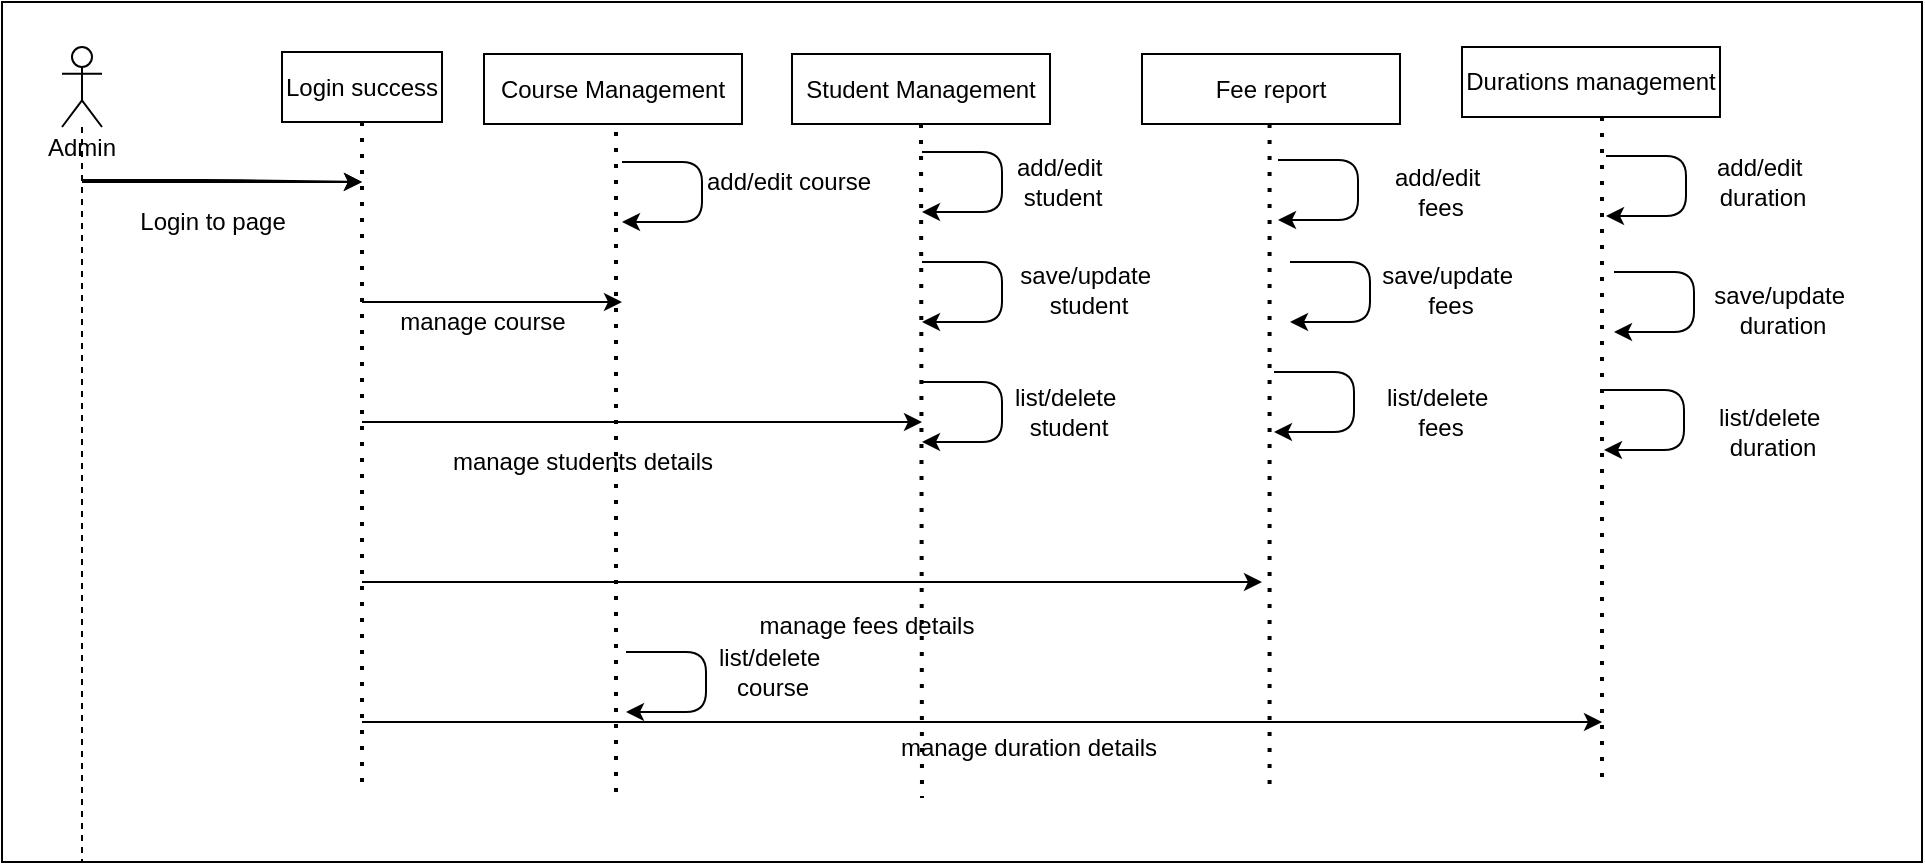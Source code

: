 <mxfile version="14.8.0" type="github"><diagram id="yQ6FWxqo-vHbF73nfc79" name="Page-1"><mxGraphModel dx="1056" dy="516" grid="1" gridSize="10" guides="1" tooltips="1" connect="1" arrows="1" fold="1" page="1" pageScale="1" pageWidth="850" pageHeight="1100" math="0" shadow="0"><root><mxCell id="0"/><mxCell id="1" parent="0"/><mxCell id="R22VH7pEPT0zb_ihm2wh-2" value="Login success" style="rounded=0;whiteSpace=wrap;html=1;" vertex="1" parent="1"><mxGeometry x="170" y="95" width="80" height="35" as="geometry"/></mxCell><mxCell id="R22VH7pEPT0zb_ihm2wh-3" value="Course Management" style="rounded=0;whiteSpace=wrap;html=1;" vertex="1" parent="1"><mxGeometry x="271" y="96" width="129" height="35" as="geometry"/></mxCell><mxCell id="R22VH7pEPT0zb_ihm2wh-7" value="Student Management" style="rounded=0;whiteSpace=wrap;html=1;" vertex="1" parent="1"><mxGeometry x="425" y="96" width="129" height="35" as="geometry"/></mxCell><mxCell id="R22VH7pEPT0zb_ihm2wh-8" value="Fee report" style="rounded=0;whiteSpace=wrap;html=1;" vertex="1" parent="1"><mxGeometry x="600" y="96" width="129" height="35" as="geometry"/></mxCell><mxCell id="R22VH7pEPT0zb_ihm2wh-9" value="Durations management" style="rounded=0;whiteSpace=wrap;html=1;" vertex="1" parent="1"><mxGeometry x="760" y="92.5" width="129" height="35" as="geometry"/></mxCell><mxCell id="R22VH7pEPT0zb_ihm2wh-12" value="Admin" style="shape=umlLifeline;participant=umlActor;perimeter=lifelinePerimeter;whiteSpace=wrap;html=1;container=1;collapsible=0;recursiveResize=0;verticalAlign=top;spacingTop=36;outlineConnect=0;" vertex="1" parent="1"><mxGeometry x="60" y="92.5" width="20" height="407.5" as="geometry"/></mxCell><mxCell id="R22VH7pEPT0zb_ihm2wh-13" value="" style="endArrow=none;dashed=1;html=1;dashPattern=1 3;strokeWidth=2;exitX=0.5;exitY=1;exitDx=0;exitDy=0;" edge="1" parent="1" source="R22VH7pEPT0zb_ihm2wh-2"><mxGeometry width="50" height="50" relative="1" as="geometry"><mxPoint x="460" y="-60" as="sourcePoint"/><mxPoint x="210" y="460" as="targetPoint"/></mxGeometry></mxCell><mxCell id="R22VH7pEPT0zb_ihm2wh-14" value="" style="endArrow=none;dashed=1;html=1;dashPattern=1 3;strokeWidth=2;exitX=0.5;exitY=1;exitDx=0;exitDy=0;" edge="1" parent="1"><mxGeometry width="50" height="50" relative="1" as="geometry"><mxPoint x="337" y="135.0" as="sourcePoint"/><mxPoint x="337" y="465" as="targetPoint"/></mxGeometry></mxCell><mxCell id="R22VH7pEPT0zb_ihm2wh-15" value="" style="endArrow=none;dashed=1;html=1;dashPattern=1 3;strokeWidth=2;exitX=0.5;exitY=1;exitDx=0;exitDy=0;" edge="1" parent="1" source="R22VH7pEPT0zb_ihm2wh-7"><mxGeometry width="50" height="50" relative="1" as="geometry"><mxPoint x="515" y="138.0" as="sourcePoint"/><mxPoint x="490" y="468" as="targetPoint"/></mxGeometry></mxCell><mxCell id="R22VH7pEPT0zb_ihm2wh-16" value="" style="endArrow=none;dashed=1;html=1;dashPattern=1 3;strokeWidth=2;exitX=0.5;exitY=1;exitDx=0;exitDy=0;" edge="1" parent="1"><mxGeometry width="50" height="50" relative="1" as="geometry"><mxPoint x="663.79" y="131.0" as="sourcePoint"/><mxPoint x="663.79" y="461" as="targetPoint"/></mxGeometry></mxCell><mxCell id="R22VH7pEPT0zb_ihm2wh-17" value="" style="endArrow=none;dashed=1;html=1;dashPattern=1 3;strokeWidth=2;exitX=0.5;exitY=1;exitDx=0;exitDy=0;" edge="1" parent="1"><mxGeometry width="50" height="50" relative="1" as="geometry"><mxPoint x="830.0" y="127.5" as="sourcePoint"/><mxPoint x="830.0" y="457.5" as="targetPoint"/></mxGeometry></mxCell><mxCell id="R22VH7pEPT0zb_ihm2wh-18" value="" style="endArrow=classic;html=1;" edge="1" parent="1" source="R22VH7pEPT0zb_ihm2wh-12"><mxGeometry width="50" height="50" relative="1" as="geometry"><mxPoint x="460" y="210" as="sourcePoint"/><mxPoint x="210" y="160" as="targetPoint"/></mxGeometry></mxCell><mxCell id="R22VH7pEPT0zb_ihm2wh-20" value="Login to page" style="text;html=1;align=center;verticalAlign=middle;resizable=0;points=[];autosize=1;strokeColor=none;" vertex="1" parent="1"><mxGeometry x="90" y="170" width="90" height="20" as="geometry"/></mxCell><mxCell id="R22VH7pEPT0zb_ihm2wh-25" value="" style="endArrow=classic;html=1;" edge="1" parent="1" source="R22VH7pEPT0zb_ihm2wh-12"><mxGeometry width="50" height="50" relative="1" as="geometry"><mxPoint x="69.071" y="160" as="sourcePoint"/><mxPoint x="210" y="160" as="targetPoint"/><Array as="points"><mxPoint x="140" y="159"/></Array></mxGeometry></mxCell><mxCell id="R22VH7pEPT0zb_ihm2wh-29" value="" style="endArrow=classic;html=1;" edge="1" parent="1"><mxGeometry width="50" height="50" relative="1" as="geometry"><mxPoint x="210" y="360" as="sourcePoint"/><mxPoint x="660" y="360" as="targetPoint"/></mxGeometry></mxCell><mxCell id="R22VH7pEPT0zb_ihm2wh-35" value="" style="endArrow=classic;html=1;" edge="1" parent="1"><mxGeometry width="50" height="50" relative="1" as="geometry"><mxPoint x="340" y="150" as="sourcePoint"/><mxPoint x="340" y="180" as="targetPoint"/><Array as="points"><mxPoint x="380" y="150"/><mxPoint x="380" y="180"/></Array></mxGeometry></mxCell><mxCell id="R22VH7pEPT0zb_ihm2wh-36" value="" style="endArrow=classic;html=1;" edge="1" parent="1"><mxGeometry width="50" height="50" relative="1" as="geometry"><mxPoint x="210" y="280" as="sourcePoint"/><mxPoint x="490" y="280" as="targetPoint"/></mxGeometry></mxCell><mxCell id="R22VH7pEPT0zb_ihm2wh-37" value="" style="endArrow=classic;html=1;" edge="1" parent="1"><mxGeometry width="50" height="50" relative="1" as="geometry"><mxPoint x="210" y="220" as="sourcePoint"/><mxPoint x="340" y="220" as="targetPoint"/></mxGeometry></mxCell><mxCell id="R22VH7pEPT0zb_ihm2wh-38" value="" style="endArrow=classic;html=1;" edge="1" parent="1"><mxGeometry width="50" height="50" relative="1" as="geometry"><mxPoint x="210" y="430" as="sourcePoint"/><mxPoint x="830" y="430" as="targetPoint"/></mxGeometry></mxCell><mxCell id="R22VH7pEPT0zb_ihm2wh-39" value="manage course" style="text;html=1;align=center;verticalAlign=middle;resizable=0;points=[];autosize=1;strokeColor=none;" vertex="1" parent="1"><mxGeometry x="220" y="220" width="100" height="20" as="geometry"/></mxCell><mxCell id="R22VH7pEPT0zb_ihm2wh-40" value="manage students details" style="text;html=1;align=center;verticalAlign=middle;resizable=0;points=[];autosize=1;strokeColor=none;" vertex="1" parent="1"><mxGeometry x="245" y="290" width="150" height="20" as="geometry"/></mxCell><mxCell id="R22VH7pEPT0zb_ihm2wh-41" value="manage fees details" style="text;html=1;align=center;verticalAlign=middle;resizable=0;points=[];autosize=1;strokeColor=none;" vertex="1" parent="1"><mxGeometry x="402" y="372" width="120" height="20" as="geometry"/></mxCell><mxCell id="R22VH7pEPT0zb_ihm2wh-42" value="manage duration details" style="text;html=1;align=center;verticalAlign=middle;resizable=0;points=[];autosize=1;strokeColor=none;" vertex="1" parent="1"><mxGeometry x="473" y="433" width="140" height="20" as="geometry"/></mxCell><mxCell id="R22VH7pEPT0zb_ihm2wh-43" value="" style="endArrow=classic;html=1;" edge="1" parent="1"><mxGeometry width="50" height="50" relative="1" as="geometry"><mxPoint x="490" y="145" as="sourcePoint"/><mxPoint x="490" y="175" as="targetPoint"/><Array as="points"><mxPoint x="530" y="145"/><mxPoint x="530" y="175"/></Array></mxGeometry></mxCell><mxCell id="R22VH7pEPT0zb_ihm2wh-44" value="" style="endArrow=classic;html=1;" edge="1" parent="1"><mxGeometry width="50" height="50" relative="1" as="geometry"><mxPoint x="490" y="200" as="sourcePoint"/><mxPoint x="490" y="230" as="targetPoint"/><Array as="points"><mxPoint x="530" y="200"/><mxPoint x="530" y="230"/></Array></mxGeometry></mxCell><mxCell id="R22VH7pEPT0zb_ihm2wh-45" value="" style="endArrow=classic;html=1;" edge="1" parent="1"><mxGeometry width="50" height="50" relative="1" as="geometry"><mxPoint x="490" y="260" as="sourcePoint"/><mxPoint x="490" y="290" as="targetPoint"/><Array as="points"><mxPoint x="530" y="260"/><mxPoint x="530" y="290"/></Array></mxGeometry></mxCell><mxCell id="R22VH7pEPT0zb_ihm2wh-47" value="add/edit course" style="text;html=1;align=center;verticalAlign=middle;resizable=0;points=[];autosize=1;strokeColor=none;" vertex="1" parent="1"><mxGeometry x="373" y="150" width="100" height="20" as="geometry"/></mxCell><mxCell id="R22VH7pEPT0zb_ihm2wh-48" value="add/edit&amp;nbsp;&lt;br&gt;student" style="text;html=1;align=center;verticalAlign=middle;resizable=0;points=[];autosize=1;strokeColor=none;" vertex="1" parent="1"><mxGeometry x="530" y="145" width="60" height="30" as="geometry"/></mxCell><mxCell id="R22VH7pEPT0zb_ihm2wh-49" value="save/update&amp;nbsp;&lt;br&gt;student" style="text;html=1;align=center;verticalAlign=middle;resizable=0;points=[];autosize=1;strokeColor=none;" vertex="1" parent="1"><mxGeometry x="533" y="199" width="80" height="30" as="geometry"/></mxCell><mxCell id="R22VH7pEPT0zb_ihm2wh-50" value="list/delete&amp;nbsp;&lt;br&gt;student" style="text;html=1;align=center;verticalAlign=middle;resizable=0;points=[];autosize=1;strokeColor=none;" vertex="1" parent="1"><mxGeometry x="528" y="260" width="70" height="30" as="geometry"/></mxCell><mxCell id="R22VH7pEPT0zb_ihm2wh-51" value="" style="endArrow=classic;html=1;" edge="1" parent="1"><mxGeometry width="50" height="50" relative="1" as="geometry"><mxPoint x="668" y="149" as="sourcePoint"/><mxPoint x="668" y="179" as="targetPoint"/><Array as="points"><mxPoint x="708" y="149"/><mxPoint x="708" y="179"/></Array></mxGeometry></mxCell><mxCell id="R22VH7pEPT0zb_ihm2wh-52" value="add/edit&amp;nbsp;&lt;br&gt;fees" style="text;html=1;align=center;verticalAlign=middle;resizable=0;points=[];autosize=1;strokeColor=none;" vertex="1" parent="1"><mxGeometry x="719" y="150" width="60" height="30" as="geometry"/></mxCell><mxCell id="R22VH7pEPT0zb_ihm2wh-53" value="" style="endArrow=classic;html=1;" edge="1" parent="1"><mxGeometry width="50" height="50" relative="1" as="geometry"><mxPoint x="674" y="200" as="sourcePoint"/><mxPoint x="674" y="230" as="targetPoint"/><Array as="points"><mxPoint x="714" y="200"/><mxPoint x="714" y="230"/></Array></mxGeometry></mxCell><mxCell id="R22VH7pEPT0zb_ihm2wh-54" value="" style="endArrow=classic;html=1;" edge="1" parent="1"><mxGeometry width="50" height="50" relative="1" as="geometry"><mxPoint x="666" y="255" as="sourcePoint"/><mxPoint x="666" y="285" as="targetPoint"/><Array as="points"><mxPoint x="706" y="255"/><mxPoint x="706" y="285"/></Array></mxGeometry></mxCell><mxCell id="R22VH7pEPT0zb_ihm2wh-55" value="save/update&amp;nbsp;&lt;br&gt;fees" style="text;html=1;align=center;verticalAlign=middle;resizable=0;points=[];autosize=1;strokeColor=none;" vertex="1" parent="1"><mxGeometry x="714" y="199" width="80" height="30" as="geometry"/></mxCell><mxCell id="R22VH7pEPT0zb_ihm2wh-56" value="list/delete&amp;nbsp;&lt;br&gt;fees" style="text;html=1;align=center;verticalAlign=middle;resizable=0;points=[];autosize=1;strokeColor=none;" vertex="1" parent="1"><mxGeometry x="714" y="260" width="70" height="30" as="geometry"/></mxCell><mxCell id="R22VH7pEPT0zb_ihm2wh-58" value="" style="endArrow=classic;html=1;" edge="1" parent="1"><mxGeometry width="50" height="50" relative="1" as="geometry"><mxPoint x="832" y="147" as="sourcePoint"/><mxPoint x="832" y="177" as="targetPoint"/><Array as="points"><mxPoint x="872" y="147"/><mxPoint x="872" y="177"/></Array></mxGeometry></mxCell><mxCell id="R22VH7pEPT0zb_ihm2wh-59" value="add/edit&amp;nbsp;&lt;br&gt;duration" style="text;html=1;align=center;verticalAlign=middle;resizable=0;points=[];autosize=1;strokeColor=none;" vertex="1" parent="1"><mxGeometry x="880" y="145" width="60" height="30" as="geometry"/></mxCell><mxCell id="R22VH7pEPT0zb_ihm2wh-60" value="" style="endArrow=classic;html=1;" edge="1" parent="1"><mxGeometry width="50" height="50" relative="1" as="geometry"><mxPoint x="836" y="205" as="sourcePoint"/><mxPoint x="836" y="235" as="targetPoint"/><Array as="points"><mxPoint x="876" y="205"/><mxPoint x="876" y="235"/></Array></mxGeometry></mxCell><mxCell id="R22VH7pEPT0zb_ihm2wh-62" value="" style="endArrow=classic;html=1;" edge="1" parent="1"><mxGeometry width="50" height="50" relative="1" as="geometry"><mxPoint x="831" y="264" as="sourcePoint"/><mxPoint x="831" y="294" as="targetPoint"/><Array as="points"><mxPoint x="871" y="264"/><mxPoint x="871" y="294"/></Array></mxGeometry></mxCell><mxCell id="R22VH7pEPT0zb_ihm2wh-64" value="list/delete&amp;nbsp;&lt;br&gt;duration" style="text;html=1;align=center;verticalAlign=middle;resizable=0;points=[];autosize=1;strokeColor=none;" vertex="1" parent="1"><mxGeometry x="880" y="270" width="70" height="30" as="geometry"/></mxCell><mxCell id="R22VH7pEPT0zb_ihm2wh-65" value="save/update&amp;nbsp;&lt;br&gt;duration" style="text;html=1;align=center;verticalAlign=middle;resizable=0;points=[];autosize=1;strokeColor=none;" vertex="1" parent="1"><mxGeometry x="880" y="209" width="80" height="30" as="geometry"/></mxCell><mxCell id="R22VH7pEPT0zb_ihm2wh-66" value="list/delete&amp;nbsp;&lt;br&gt;course" style="text;html=1;align=center;verticalAlign=middle;resizable=0;points=[];autosize=1;strokeColor=none;" vertex="1" parent="1"><mxGeometry x="380" y="390" width="70" height="30" as="geometry"/></mxCell><mxCell id="R22VH7pEPT0zb_ihm2wh-67" value="" style="endArrow=classic;html=1;" edge="1" parent="1"><mxGeometry width="50" height="50" relative="1" as="geometry"><mxPoint x="342.0" y="395" as="sourcePoint"/><mxPoint x="342.0" y="425" as="targetPoint"/><Array as="points"><mxPoint x="382" y="395"/><mxPoint x="382" y="425"/></Array></mxGeometry></mxCell><mxCell id="R22VH7pEPT0zb_ihm2wh-69" value="" style="rounded=0;whiteSpace=wrap;html=1;fillColor=none;" vertex="1" parent="1"><mxGeometry x="30" y="70" width="960" height="430" as="geometry"/></mxCell></root></mxGraphModel></diagram></mxfile>